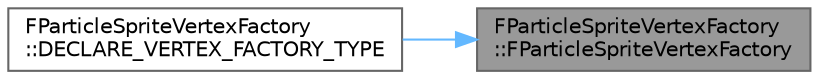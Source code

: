 digraph "FParticleSpriteVertexFactory::FParticleSpriteVertexFactory"
{
 // INTERACTIVE_SVG=YES
 // LATEX_PDF_SIZE
  bgcolor="transparent";
  edge [fontname=Helvetica,fontsize=10,labelfontname=Helvetica,labelfontsize=10];
  node [fontname=Helvetica,fontsize=10,shape=box,height=0.2,width=0.4];
  rankdir="RL";
  Node1 [id="Node000001",label="FParticleSpriteVertexFactory\l::FParticleSpriteVertexFactory",height=0.2,width=0.4,color="gray40", fillcolor="grey60", style="filled", fontcolor="black",tooltip="Default constructor."];
  Node1 -> Node2 [id="edge1_Node000001_Node000002",dir="back",color="steelblue1",style="solid",tooltip=" "];
  Node2 [id="Node000002",label="FParticleSpriteVertexFactory\l::DECLARE_VERTEX_FACTORY_TYPE",height=0.2,width=0.4,color="grey40", fillcolor="white", style="filled",URL="$dc/d1d/classFParticleSpriteVertexFactory.html#af926048bc18f740fad6bb31c9a6440c7",tooltip=" "];
}
